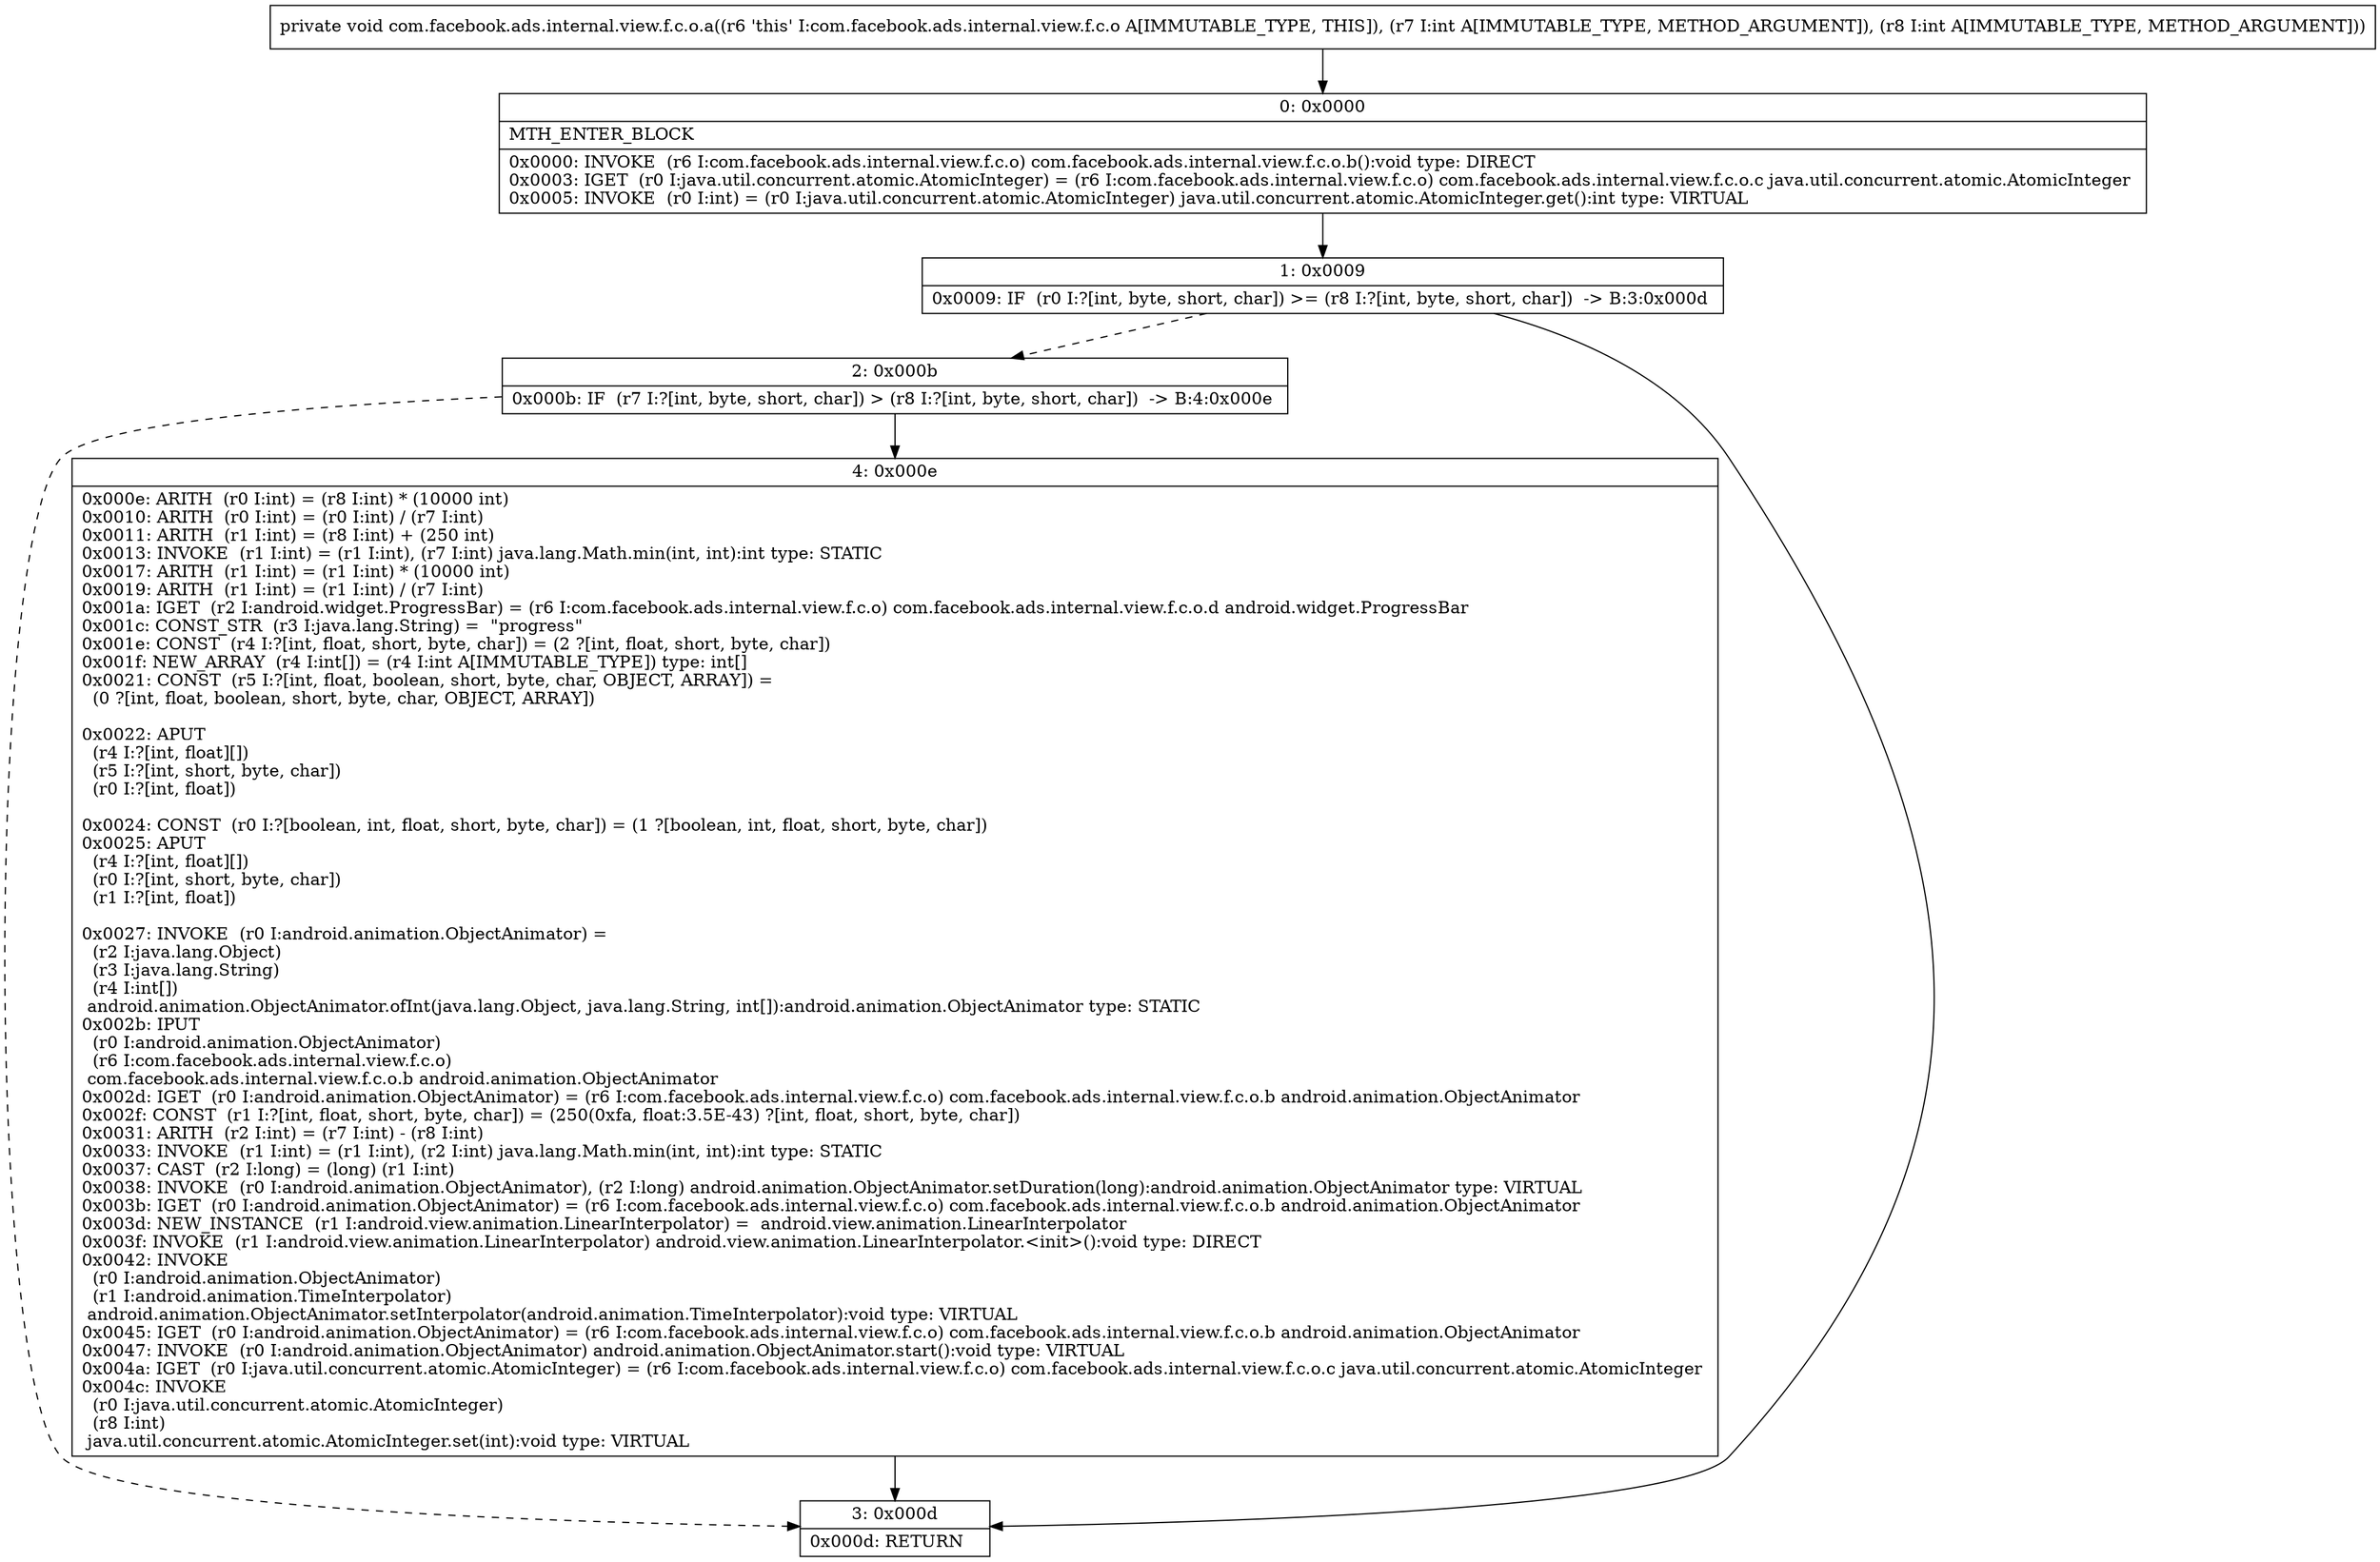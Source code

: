 digraph "CFG forcom.facebook.ads.internal.view.f.c.o.a(II)V" {
Node_0 [shape=record,label="{0\:\ 0x0000|MTH_ENTER_BLOCK\l|0x0000: INVOKE  (r6 I:com.facebook.ads.internal.view.f.c.o) com.facebook.ads.internal.view.f.c.o.b():void type: DIRECT \l0x0003: IGET  (r0 I:java.util.concurrent.atomic.AtomicInteger) = (r6 I:com.facebook.ads.internal.view.f.c.o) com.facebook.ads.internal.view.f.c.o.c java.util.concurrent.atomic.AtomicInteger \l0x0005: INVOKE  (r0 I:int) = (r0 I:java.util.concurrent.atomic.AtomicInteger) java.util.concurrent.atomic.AtomicInteger.get():int type: VIRTUAL \l}"];
Node_1 [shape=record,label="{1\:\ 0x0009|0x0009: IF  (r0 I:?[int, byte, short, char]) \>= (r8 I:?[int, byte, short, char])  \-\> B:3:0x000d \l}"];
Node_2 [shape=record,label="{2\:\ 0x000b|0x000b: IF  (r7 I:?[int, byte, short, char]) \> (r8 I:?[int, byte, short, char])  \-\> B:4:0x000e \l}"];
Node_3 [shape=record,label="{3\:\ 0x000d|0x000d: RETURN   \l}"];
Node_4 [shape=record,label="{4\:\ 0x000e|0x000e: ARITH  (r0 I:int) = (r8 I:int) * (10000 int) \l0x0010: ARITH  (r0 I:int) = (r0 I:int) \/ (r7 I:int) \l0x0011: ARITH  (r1 I:int) = (r8 I:int) + (250 int) \l0x0013: INVOKE  (r1 I:int) = (r1 I:int), (r7 I:int) java.lang.Math.min(int, int):int type: STATIC \l0x0017: ARITH  (r1 I:int) = (r1 I:int) * (10000 int) \l0x0019: ARITH  (r1 I:int) = (r1 I:int) \/ (r7 I:int) \l0x001a: IGET  (r2 I:android.widget.ProgressBar) = (r6 I:com.facebook.ads.internal.view.f.c.o) com.facebook.ads.internal.view.f.c.o.d android.widget.ProgressBar \l0x001c: CONST_STR  (r3 I:java.lang.String) =  \"progress\" \l0x001e: CONST  (r4 I:?[int, float, short, byte, char]) = (2 ?[int, float, short, byte, char]) \l0x001f: NEW_ARRAY  (r4 I:int[]) = (r4 I:int A[IMMUTABLE_TYPE]) type: int[] \l0x0021: CONST  (r5 I:?[int, float, boolean, short, byte, char, OBJECT, ARRAY]) = \l  (0 ?[int, float, boolean, short, byte, char, OBJECT, ARRAY])\l \l0x0022: APUT  \l  (r4 I:?[int, float][])\l  (r5 I:?[int, short, byte, char])\l  (r0 I:?[int, float])\l \l0x0024: CONST  (r0 I:?[boolean, int, float, short, byte, char]) = (1 ?[boolean, int, float, short, byte, char]) \l0x0025: APUT  \l  (r4 I:?[int, float][])\l  (r0 I:?[int, short, byte, char])\l  (r1 I:?[int, float])\l \l0x0027: INVOKE  (r0 I:android.animation.ObjectAnimator) = \l  (r2 I:java.lang.Object)\l  (r3 I:java.lang.String)\l  (r4 I:int[])\l android.animation.ObjectAnimator.ofInt(java.lang.Object, java.lang.String, int[]):android.animation.ObjectAnimator type: STATIC \l0x002b: IPUT  \l  (r0 I:android.animation.ObjectAnimator)\l  (r6 I:com.facebook.ads.internal.view.f.c.o)\l com.facebook.ads.internal.view.f.c.o.b android.animation.ObjectAnimator \l0x002d: IGET  (r0 I:android.animation.ObjectAnimator) = (r6 I:com.facebook.ads.internal.view.f.c.o) com.facebook.ads.internal.view.f.c.o.b android.animation.ObjectAnimator \l0x002f: CONST  (r1 I:?[int, float, short, byte, char]) = (250(0xfa, float:3.5E\-43) ?[int, float, short, byte, char]) \l0x0031: ARITH  (r2 I:int) = (r7 I:int) \- (r8 I:int) \l0x0033: INVOKE  (r1 I:int) = (r1 I:int), (r2 I:int) java.lang.Math.min(int, int):int type: STATIC \l0x0037: CAST  (r2 I:long) = (long) (r1 I:int) \l0x0038: INVOKE  (r0 I:android.animation.ObjectAnimator), (r2 I:long) android.animation.ObjectAnimator.setDuration(long):android.animation.ObjectAnimator type: VIRTUAL \l0x003b: IGET  (r0 I:android.animation.ObjectAnimator) = (r6 I:com.facebook.ads.internal.view.f.c.o) com.facebook.ads.internal.view.f.c.o.b android.animation.ObjectAnimator \l0x003d: NEW_INSTANCE  (r1 I:android.view.animation.LinearInterpolator) =  android.view.animation.LinearInterpolator \l0x003f: INVOKE  (r1 I:android.view.animation.LinearInterpolator) android.view.animation.LinearInterpolator.\<init\>():void type: DIRECT \l0x0042: INVOKE  \l  (r0 I:android.animation.ObjectAnimator)\l  (r1 I:android.animation.TimeInterpolator)\l android.animation.ObjectAnimator.setInterpolator(android.animation.TimeInterpolator):void type: VIRTUAL \l0x0045: IGET  (r0 I:android.animation.ObjectAnimator) = (r6 I:com.facebook.ads.internal.view.f.c.o) com.facebook.ads.internal.view.f.c.o.b android.animation.ObjectAnimator \l0x0047: INVOKE  (r0 I:android.animation.ObjectAnimator) android.animation.ObjectAnimator.start():void type: VIRTUAL \l0x004a: IGET  (r0 I:java.util.concurrent.atomic.AtomicInteger) = (r6 I:com.facebook.ads.internal.view.f.c.o) com.facebook.ads.internal.view.f.c.o.c java.util.concurrent.atomic.AtomicInteger \l0x004c: INVOKE  \l  (r0 I:java.util.concurrent.atomic.AtomicInteger)\l  (r8 I:int)\l java.util.concurrent.atomic.AtomicInteger.set(int):void type: VIRTUAL \l}"];
MethodNode[shape=record,label="{private void com.facebook.ads.internal.view.f.c.o.a((r6 'this' I:com.facebook.ads.internal.view.f.c.o A[IMMUTABLE_TYPE, THIS]), (r7 I:int A[IMMUTABLE_TYPE, METHOD_ARGUMENT]), (r8 I:int A[IMMUTABLE_TYPE, METHOD_ARGUMENT])) }"];
MethodNode -> Node_0;
Node_0 -> Node_1;
Node_1 -> Node_2[style=dashed];
Node_1 -> Node_3;
Node_2 -> Node_3[style=dashed];
Node_2 -> Node_4;
Node_4 -> Node_3;
}

